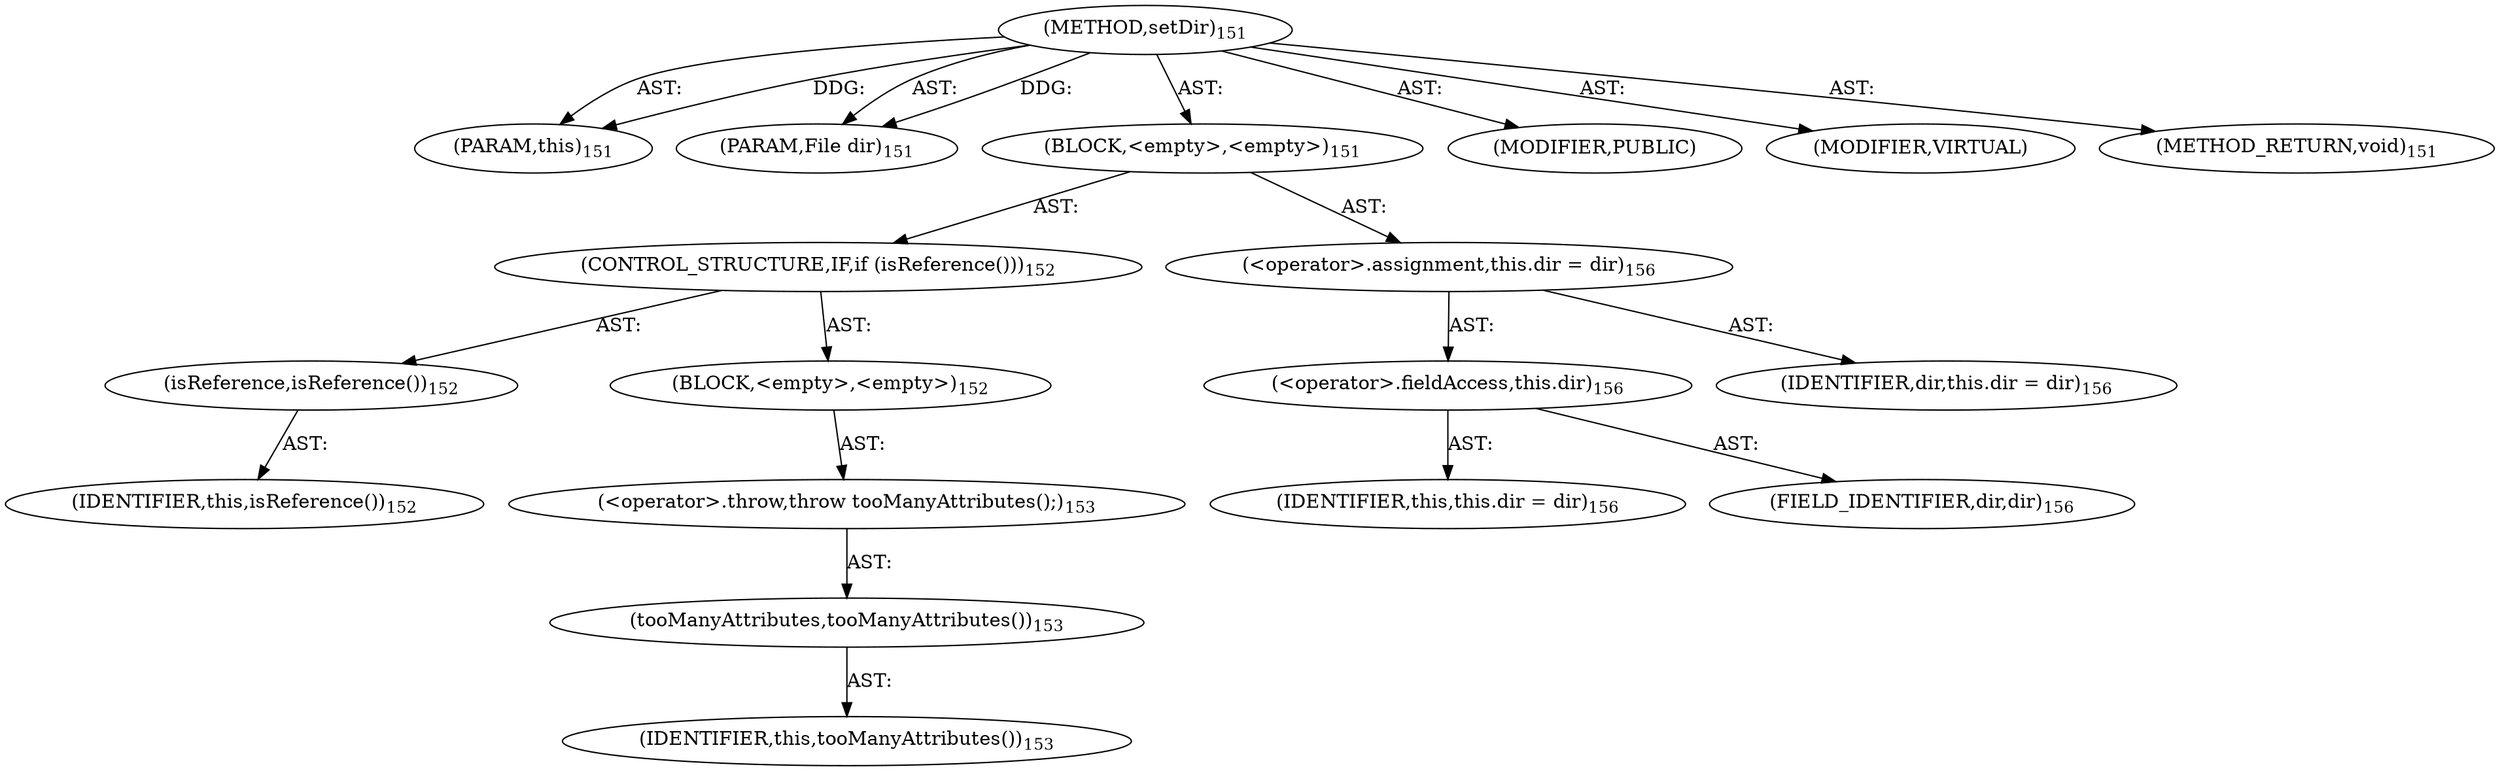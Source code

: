 digraph "setDir" {  
"111669149699" [label = <(METHOD,setDir)<SUB>151</SUB>> ]
"115964116993" [label = <(PARAM,this)<SUB>151</SUB>> ]
"115964117044" [label = <(PARAM,File dir)<SUB>151</SUB>> ]
"25769803782" [label = <(BLOCK,&lt;empty&gt;,&lt;empty&gt;)<SUB>151</SUB>> ]
"47244640259" [label = <(CONTROL_STRUCTURE,IF,if (isReference()))<SUB>152</SUB>> ]
"30064771157" [label = <(isReference,isReference())<SUB>152</SUB>> ]
"68719476740" [label = <(IDENTIFIER,this,isReference())<SUB>152</SUB>> ]
"25769803783" [label = <(BLOCK,&lt;empty&gt;,&lt;empty&gt;)<SUB>152</SUB>> ]
"30064771158" [label = <(&lt;operator&gt;.throw,throw tooManyAttributes();)<SUB>153</SUB>> ]
"30064771159" [label = <(tooManyAttributes,tooManyAttributes())<SUB>153</SUB>> ]
"68719476741" [label = <(IDENTIFIER,this,tooManyAttributes())<SUB>153</SUB>> ]
"30064771160" [label = <(&lt;operator&gt;.assignment,this.dir = dir)<SUB>156</SUB>> ]
"30064771161" [label = <(&lt;operator&gt;.fieldAccess,this.dir)<SUB>156</SUB>> ]
"68719476742" [label = <(IDENTIFIER,this,this.dir = dir)<SUB>156</SUB>> ]
"55834574884" [label = <(FIELD_IDENTIFIER,dir,dir)<SUB>156</SUB>> ]
"68719476884" [label = <(IDENTIFIER,dir,this.dir = dir)<SUB>156</SUB>> ]
"133143986189" [label = <(MODIFIER,PUBLIC)> ]
"133143986190" [label = <(MODIFIER,VIRTUAL)> ]
"128849018883" [label = <(METHOD_RETURN,void)<SUB>151</SUB>> ]
  "111669149699" -> "115964116993"  [ label = "AST: "] 
  "111669149699" -> "115964117044"  [ label = "AST: "] 
  "111669149699" -> "25769803782"  [ label = "AST: "] 
  "111669149699" -> "133143986189"  [ label = "AST: "] 
  "111669149699" -> "133143986190"  [ label = "AST: "] 
  "111669149699" -> "128849018883"  [ label = "AST: "] 
  "25769803782" -> "47244640259"  [ label = "AST: "] 
  "25769803782" -> "30064771160"  [ label = "AST: "] 
  "47244640259" -> "30064771157"  [ label = "AST: "] 
  "47244640259" -> "25769803783"  [ label = "AST: "] 
  "30064771157" -> "68719476740"  [ label = "AST: "] 
  "25769803783" -> "30064771158"  [ label = "AST: "] 
  "30064771158" -> "30064771159"  [ label = "AST: "] 
  "30064771159" -> "68719476741"  [ label = "AST: "] 
  "30064771160" -> "30064771161"  [ label = "AST: "] 
  "30064771160" -> "68719476884"  [ label = "AST: "] 
  "30064771161" -> "68719476742"  [ label = "AST: "] 
  "30064771161" -> "55834574884"  [ label = "AST: "] 
  "111669149699" -> "115964116993"  [ label = "DDG: "] 
  "111669149699" -> "115964117044"  [ label = "DDG: "] 
}

